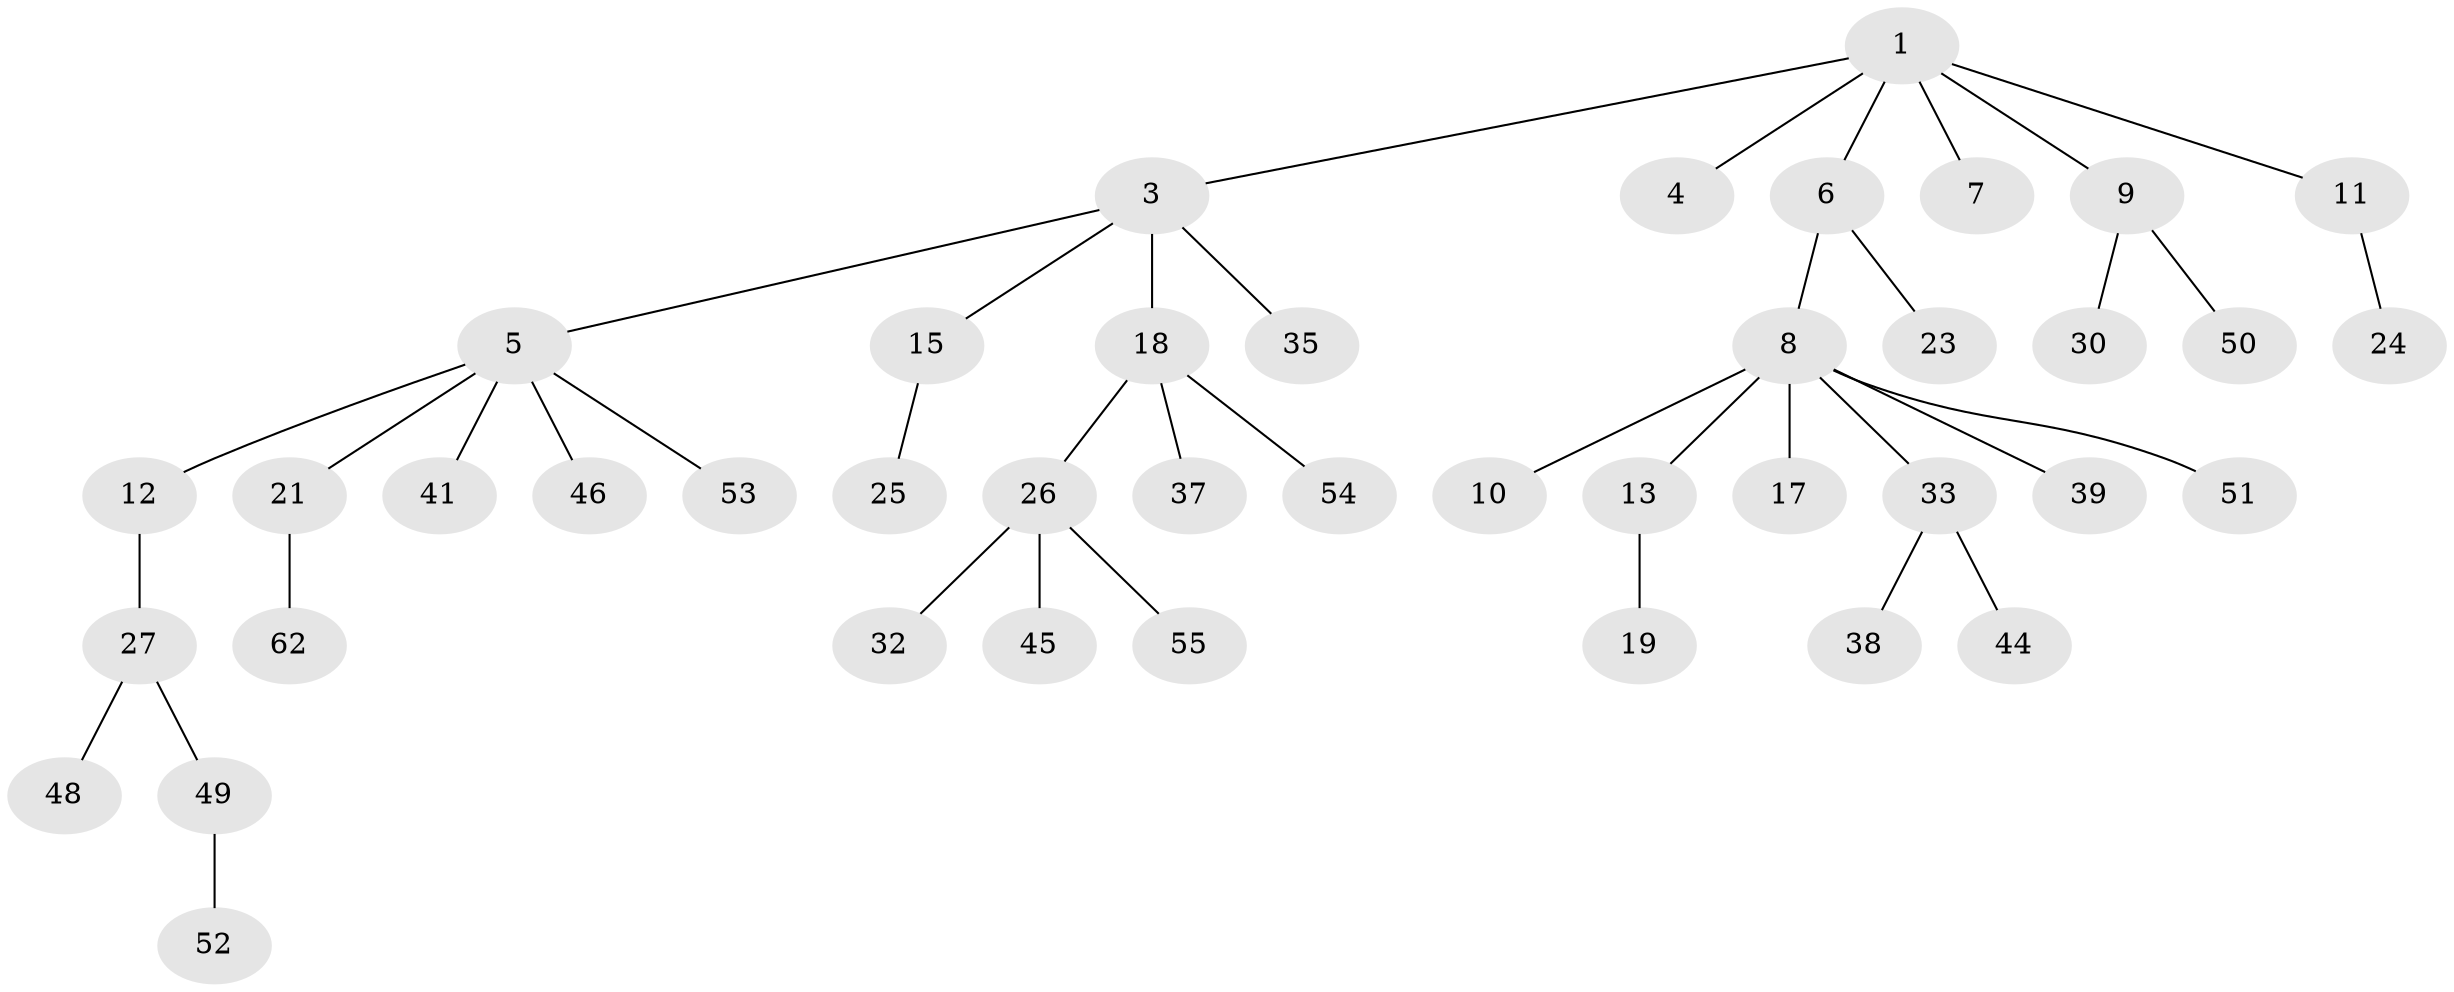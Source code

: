 // Generated by graph-tools (version 1.1) at 2025/52/02/27/25 19:52:13]
// undirected, 42 vertices, 41 edges
graph export_dot {
graph [start="1"]
  node [color=gray90,style=filled];
  1 [super="+2"];
  3 [super="+29"];
  4;
  5 [super="+16"];
  6 [super="+60"];
  7;
  8 [super="+20"];
  9 [super="+42"];
  10;
  11 [super="+14"];
  12 [super="+22"];
  13 [super="+43"];
  15;
  17;
  18 [super="+28"];
  19;
  21 [super="+36"];
  23 [super="+40"];
  24 [super="+57"];
  25 [super="+63"];
  26 [super="+31"];
  27 [super="+47"];
  30 [super="+64"];
  32;
  33 [super="+34"];
  35;
  37;
  38;
  39;
  41;
  44;
  45 [super="+59"];
  46;
  48 [super="+58"];
  49 [super="+61"];
  50;
  51;
  52;
  53 [super="+56"];
  54;
  55;
  62;
  1 -- 6;
  1 -- 7;
  1 -- 11;
  1 -- 3;
  1 -- 4;
  1 -- 9;
  3 -- 5;
  3 -- 15;
  3 -- 18;
  3 -- 35;
  5 -- 12;
  5 -- 21;
  5 -- 46;
  5 -- 41;
  5 -- 53;
  6 -- 8;
  6 -- 23;
  8 -- 10;
  8 -- 13;
  8 -- 17;
  8 -- 33;
  8 -- 39;
  8 -- 51;
  9 -- 30;
  9 -- 50;
  11 -- 24;
  12 -- 27;
  13 -- 19;
  15 -- 25;
  18 -- 26;
  18 -- 37;
  18 -- 54;
  21 -- 62;
  26 -- 32;
  26 -- 45;
  26 -- 55;
  27 -- 48;
  27 -- 49;
  33 -- 44;
  33 -- 38;
  49 -- 52;
}
